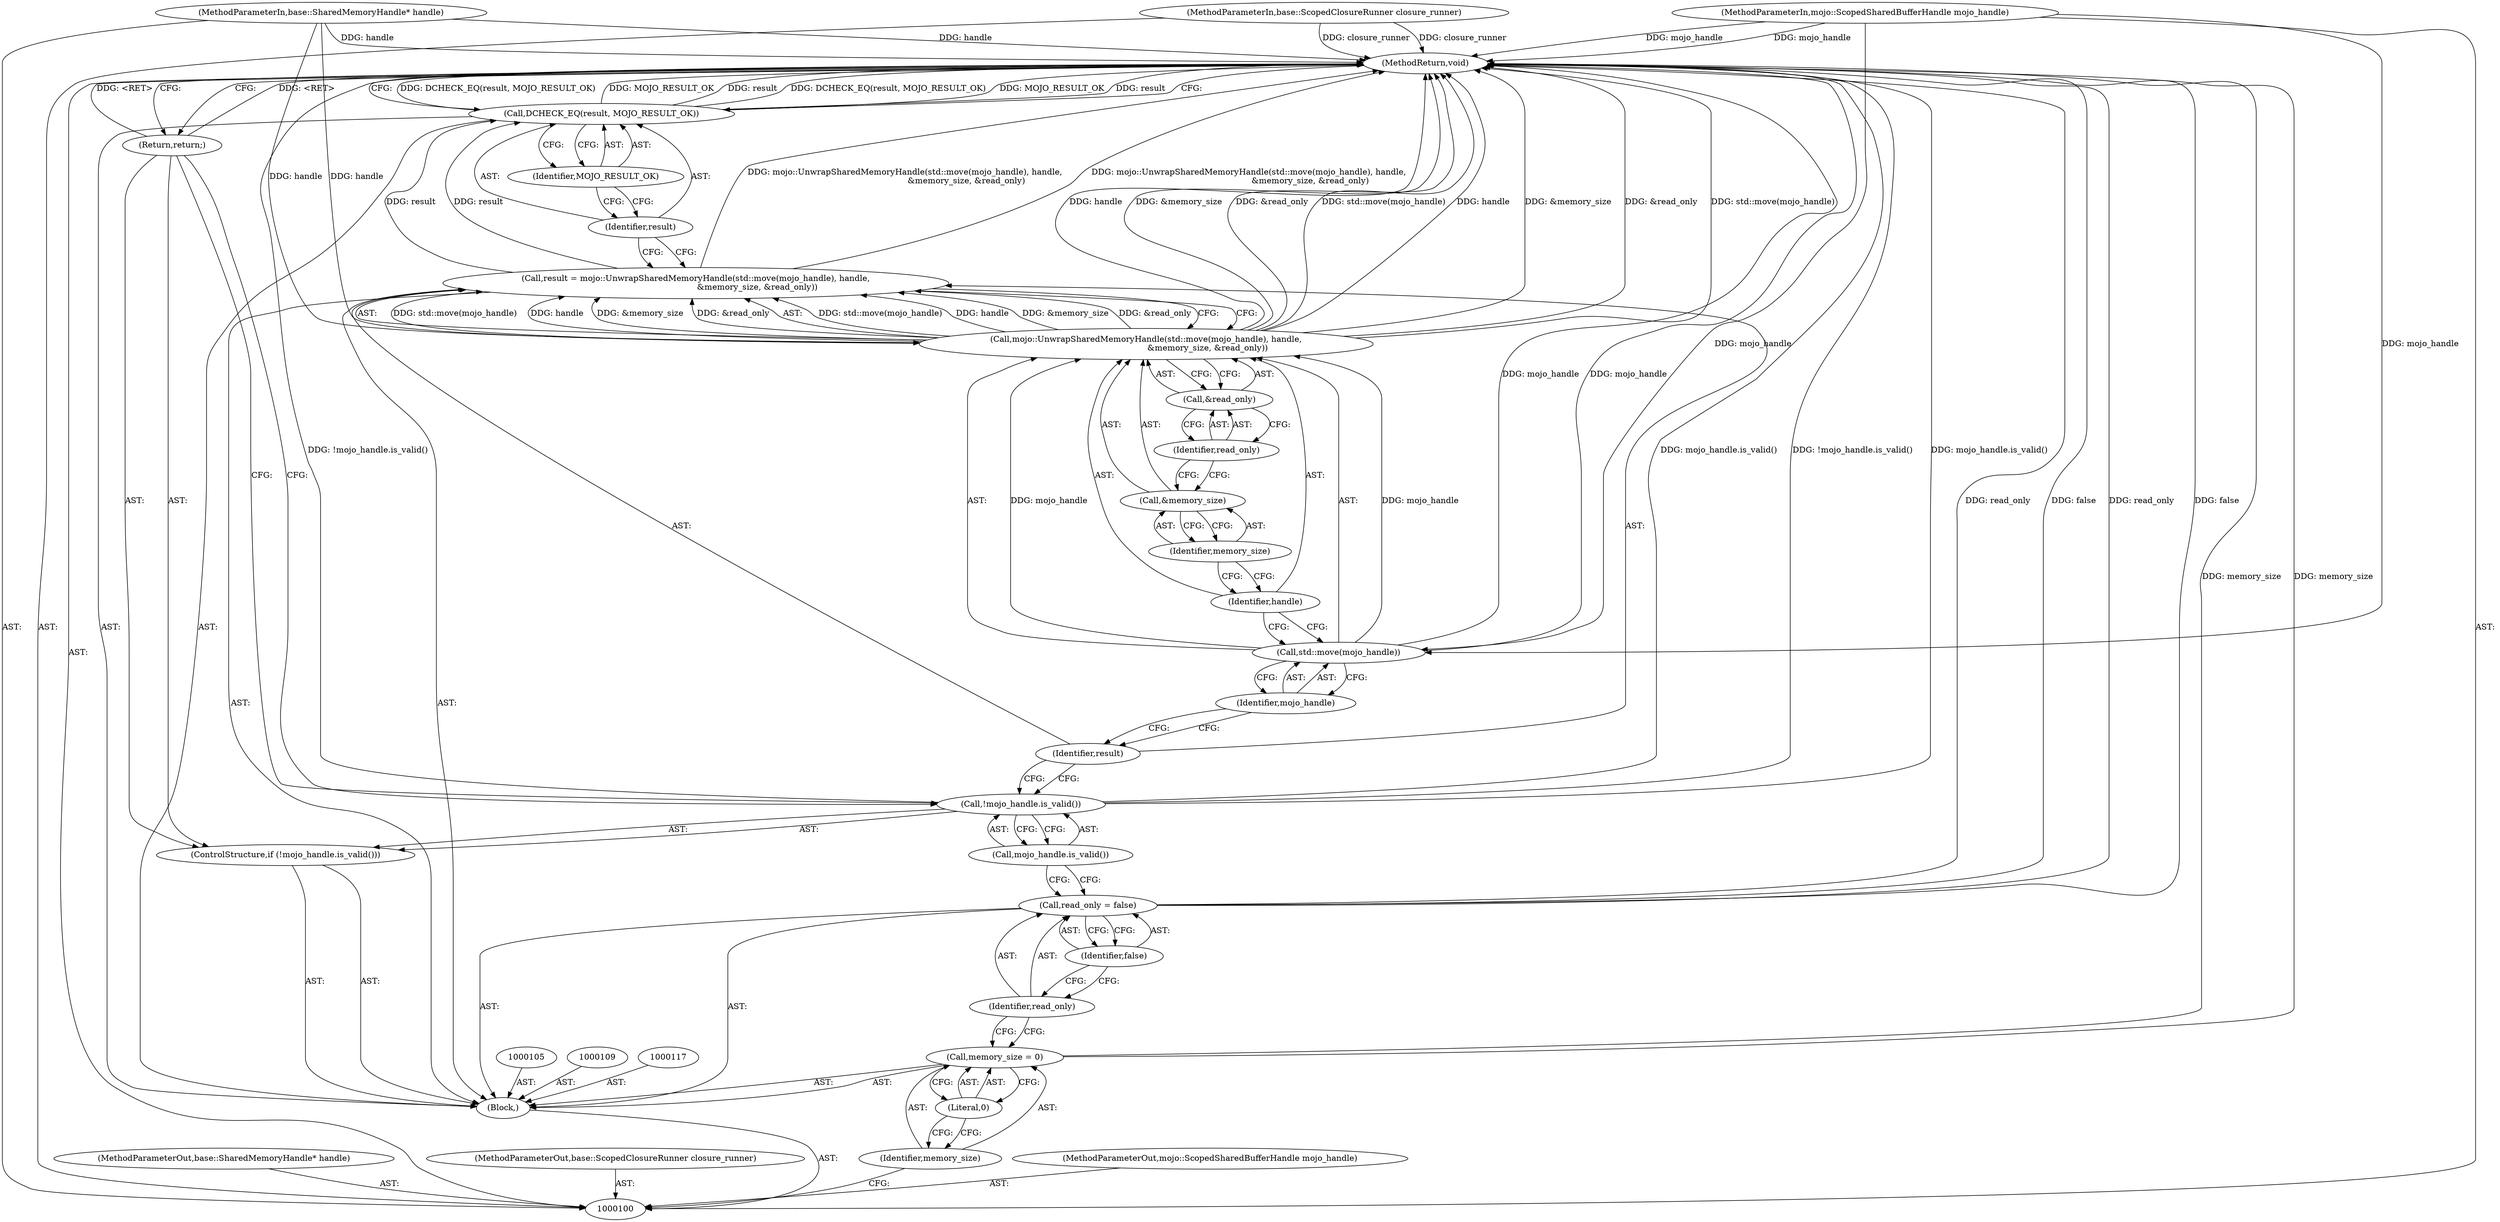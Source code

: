 digraph "1_Chrome_673ce95d481ea9368c4d4d43ac756ba1d6d9e608" {
"1000131" [label="(MethodReturn,void)"];
"1000124" [label="(Call,&memory_size)"];
"1000125" [label="(Identifier,memory_size)"];
"1000126" [label="(Call,&read_only)"];
"1000127" [label="(Identifier,read_only)"];
"1000129" [label="(Identifier,result)"];
"1000130" [label="(Identifier,MOJO_RESULT_OK)"];
"1000128" [label="(Call,DCHECK_EQ(result, MOJO_RESULT_OK))"];
"1000101" [label="(MethodParameterIn,base::SharedMemoryHandle* handle)"];
"1000174" [label="(MethodParameterOut,base::SharedMemoryHandle* handle)"];
"1000102" [label="(MethodParameterIn,base::ScopedClosureRunner closure_runner)"];
"1000175" [label="(MethodParameterOut,base::ScopedClosureRunner closure_runner)"];
"1000104" [label="(Block,)"];
"1000103" [label="(MethodParameterIn,mojo::ScopedSharedBufferHandle mojo_handle)"];
"1000176" [label="(MethodParameterOut,mojo::ScopedSharedBufferHandle mojo_handle)"];
"1000108" [label="(Literal,0)"];
"1000106" [label="(Call,memory_size = 0)"];
"1000107" [label="(Identifier,memory_size)"];
"1000112" [label="(Identifier,false)"];
"1000110" [label="(Call,read_only = false)"];
"1000111" [label="(Identifier,read_only)"];
"1000113" [label="(ControlStructure,if (!mojo_handle.is_valid()))"];
"1000114" [label="(Call,!mojo_handle.is_valid())"];
"1000115" [label="(Call,mojo_handle.is_valid())"];
"1000116" [label="(Return,return;)"];
"1000120" [label="(Call,mojo::UnwrapSharedMemoryHandle(std::move(mojo_handle), handle,\n                                               &memory_size, &read_only))"];
"1000121" [label="(Call,std::move(mojo_handle))"];
"1000122" [label="(Identifier,mojo_handle)"];
"1000123" [label="(Identifier,handle)"];
"1000118" [label="(Call,result = mojo::UnwrapSharedMemoryHandle(std::move(mojo_handle), handle,\n                                               &memory_size, &read_only))"];
"1000119" [label="(Identifier,result)"];
"1000131" -> "1000100"  [label="AST: "];
"1000131" -> "1000116"  [label="CFG: "];
"1000131" -> "1000128"  [label="CFG: "];
"1000116" -> "1000131"  [label="DDG: <RET>"];
"1000106" -> "1000131"  [label="DDG: memory_size"];
"1000114" -> "1000131"  [label="DDG: !mojo_handle.is_valid()"];
"1000114" -> "1000131"  [label="DDG: mojo_handle.is_valid()"];
"1000120" -> "1000131"  [label="DDG: handle"];
"1000120" -> "1000131"  [label="DDG: &memory_size"];
"1000120" -> "1000131"  [label="DDG: &read_only"];
"1000120" -> "1000131"  [label="DDG: std::move(mojo_handle)"];
"1000121" -> "1000131"  [label="DDG: mojo_handle"];
"1000128" -> "1000131"  [label="DDG: DCHECK_EQ(result, MOJO_RESULT_OK)"];
"1000128" -> "1000131"  [label="DDG: MOJO_RESULT_OK"];
"1000128" -> "1000131"  [label="DDG: result"];
"1000110" -> "1000131"  [label="DDG: read_only"];
"1000110" -> "1000131"  [label="DDG: false"];
"1000103" -> "1000131"  [label="DDG: mojo_handle"];
"1000102" -> "1000131"  [label="DDG: closure_runner"];
"1000101" -> "1000131"  [label="DDG: handle"];
"1000118" -> "1000131"  [label="DDG: mojo::UnwrapSharedMemoryHandle(std::move(mojo_handle), handle,\n                                               &memory_size, &read_only)"];
"1000124" -> "1000120"  [label="AST: "];
"1000124" -> "1000125"  [label="CFG: "];
"1000125" -> "1000124"  [label="AST: "];
"1000127" -> "1000124"  [label="CFG: "];
"1000125" -> "1000124"  [label="AST: "];
"1000125" -> "1000123"  [label="CFG: "];
"1000124" -> "1000125"  [label="CFG: "];
"1000126" -> "1000120"  [label="AST: "];
"1000126" -> "1000127"  [label="CFG: "];
"1000127" -> "1000126"  [label="AST: "];
"1000120" -> "1000126"  [label="CFG: "];
"1000127" -> "1000126"  [label="AST: "];
"1000127" -> "1000124"  [label="CFG: "];
"1000126" -> "1000127"  [label="CFG: "];
"1000129" -> "1000128"  [label="AST: "];
"1000129" -> "1000118"  [label="CFG: "];
"1000130" -> "1000129"  [label="CFG: "];
"1000130" -> "1000128"  [label="AST: "];
"1000130" -> "1000129"  [label="CFG: "];
"1000128" -> "1000130"  [label="CFG: "];
"1000128" -> "1000104"  [label="AST: "];
"1000128" -> "1000130"  [label="CFG: "];
"1000129" -> "1000128"  [label="AST: "];
"1000130" -> "1000128"  [label="AST: "];
"1000131" -> "1000128"  [label="CFG: "];
"1000128" -> "1000131"  [label="DDG: DCHECK_EQ(result, MOJO_RESULT_OK)"];
"1000128" -> "1000131"  [label="DDG: MOJO_RESULT_OK"];
"1000128" -> "1000131"  [label="DDG: result"];
"1000118" -> "1000128"  [label="DDG: result"];
"1000101" -> "1000100"  [label="AST: "];
"1000101" -> "1000131"  [label="DDG: handle"];
"1000101" -> "1000120"  [label="DDG: handle"];
"1000174" -> "1000100"  [label="AST: "];
"1000102" -> "1000100"  [label="AST: "];
"1000102" -> "1000131"  [label="DDG: closure_runner"];
"1000175" -> "1000100"  [label="AST: "];
"1000104" -> "1000100"  [label="AST: "];
"1000105" -> "1000104"  [label="AST: "];
"1000106" -> "1000104"  [label="AST: "];
"1000109" -> "1000104"  [label="AST: "];
"1000110" -> "1000104"  [label="AST: "];
"1000113" -> "1000104"  [label="AST: "];
"1000117" -> "1000104"  [label="AST: "];
"1000118" -> "1000104"  [label="AST: "];
"1000128" -> "1000104"  [label="AST: "];
"1000103" -> "1000100"  [label="AST: "];
"1000103" -> "1000131"  [label="DDG: mojo_handle"];
"1000103" -> "1000121"  [label="DDG: mojo_handle"];
"1000176" -> "1000100"  [label="AST: "];
"1000108" -> "1000106"  [label="AST: "];
"1000108" -> "1000107"  [label="CFG: "];
"1000106" -> "1000108"  [label="CFG: "];
"1000106" -> "1000104"  [label="AST: "];
"1000106" -> "1000108"  [label="CFG: "];
"1000107" -> "1000106"  [label="AST: "];
"1000108" -> "1000106"  [label="AST: "];
"1000111" -> "1000106"  [label="CFG: "];
"1000106" -> "1000131"  [label="DDG: memory_size"];
"1000107" -> "1000106"  [label="AST: "];
"1000107" -> "1000100"  [label="CFG: "];
"1000108" -> "1000107"  [label="CFG: "];
"1000112" -> "1000110"  [label="AST: "];
"1000112" -> "1000111"  [label="CFG: "];
"1000110" -> "1000112"  [label="CFG: "];
"1000110" -> "1000104"  [label="AST: "];
"1000110" -> "1000112"  [label="CFG: "];
"1000111" -> "1000110"  [label="AST: "];
"1000112" -> "1000110"  [label="AST: "];
"1000115" -> "1000110"  [label="CFG: "];
"1000110" -> "1000131"  [label="DDG: read_only"];
"1000110" -> "1000131"  [label="DDG: false"];
"1000111" -> "1000110"  [label="AST: "];
"1000111" -> "1000106"  [label="CFG: "];
"1000112" -> "1000111"  [label="CFG: "];
"1000113" -> "1000104"  [label="AST: "];
"1000114" -> "1000113"  [label="AST: "];
"1000116" -> "1000113"  [label="AST: "];
"1000114" -> "1000113"  [label="AST: "];
"1000114" -> "1000115"  [label="CFG: "];
"1000115" -> "1000114"  [label="AST: "];
"1000116" -> "1000114"  [label="CFG: "];
"1000119" -> "1000114"  [label="CFG: "];
"1000114" -> "1000131"  [label="DDG: !mojo_handle.is_valid()"];
"1000114" -> "1000131"  [label="DDG: mojo_handle.is_valid()"];
"1000115" -> "1000114"  [label="AST: "];
"1000115" -> "1000110"  [label="CFG: "];
"1000114" -> "1000115"  [label="CFG: "];
"1000116" -> "1000113"  [label="AST: "];
"1000116" -> "1000114"  [label="CFG: "];
"1000131" -> "1000116"  [label="CFG: "];
"1000116" -> "1000131"  [label="DDG: <RET>"];
"1000120" -> "1000118"  [label="AST: "];
"1000120" -> "1000126"  [label="CFG: "];
"1000121" -> "1000120"  [label="AST: "];
"1000123" -> "1000120"  [label="AST: "];
"1000124" -> "1000120"  [label="AST: "];
"1000126" -> "1000120"  [label="AST: "];
"1000118" -> "1000120"  [label="CFG: "];
"1000120" -> "1000131"  [label="DDG: handle"];
"1000120" -> "1000131"  [label="DDG: &memory_size"];
"1000120" -> "1000131"  [label="DDG: &read_only"];
"1000120" -> "1000131"  [label="DDG: std::move(mojo_handle)"];
"1000120" -> "1000118"  [label="DDG: std::move(mojo_handle)"];
"1000120" -> "1000118"  [label="DDG: handle"];
"1000120" -> "1000118"  [label="DDG: &memory_size"];
"1000120" -> "1000118"  [label="DDG: &read_only"];
"1000121" -> "1000120"  [label="DDG: mojo_handle"];
"1000101" -> "1000120"  [label="DDG: handle"];
"1000121" -> "1000120"  [label="AST: "];
"1000121" -> "1000122"  [label="CFG: "];
"1000122" -> "1000121"  [label="AST: "];
"1000123" -> "1000121"  [label="CFG: "];
"1000121" -> "1000131"  [label="DDG: mojo_handle"];
"1000121" -> "1000120"  [label="DDG: mojo_handle"];
"1000103" -> "1000121"  [label="DDG: mojo_handle"];
"1000122" -> "1000121"  [label="AST: "];
"1000122" -> "1000119"  [label="CFG: "];
"1000121" -> "1000122"  [label="CFG: "];
"1000123" -> "1000120"  [label="AST: "];
"1000123" -> "1000121"  [label="CFG: "];
"1000125" -> "1000123"  [label="CFG: "];
"1000118" -> "1000104"  [label="AST: "];
"1000118" -> "1000120"  [label="CFG: "];
"1000119" -> "1000118"  [label="AST: "];
"1000120" -> "1000118"  [label="AST: "];
"1000129" -> "1000118"  [label="CFG: "];
"1000118" -> "1000131"  [label="DDG: mojo::UnwrapSharedMemoryHandle(std::move(mojo_handle), handle,\n                                               &memory_size, &read_only)"];
"1000120" -> "1000118"  [label="DDG: std::move(mojo_handle)"];
"1000120" -> "1000118"  [label="DDG: handle"];
"1000120" -> "1000118"  [label="DDG: &memory_size"];
"1000120" -> "1000118"  [label="DDG: &read_only"];
"1000118" -> "1000128"  [label="DDG: result"];
"1000119" -> "1000118"  [label="AST: "];
"1000119" -> "1000114"  [label="CFG: "];
"1000122" -> "1000119"  [label="CFG: "];
}
